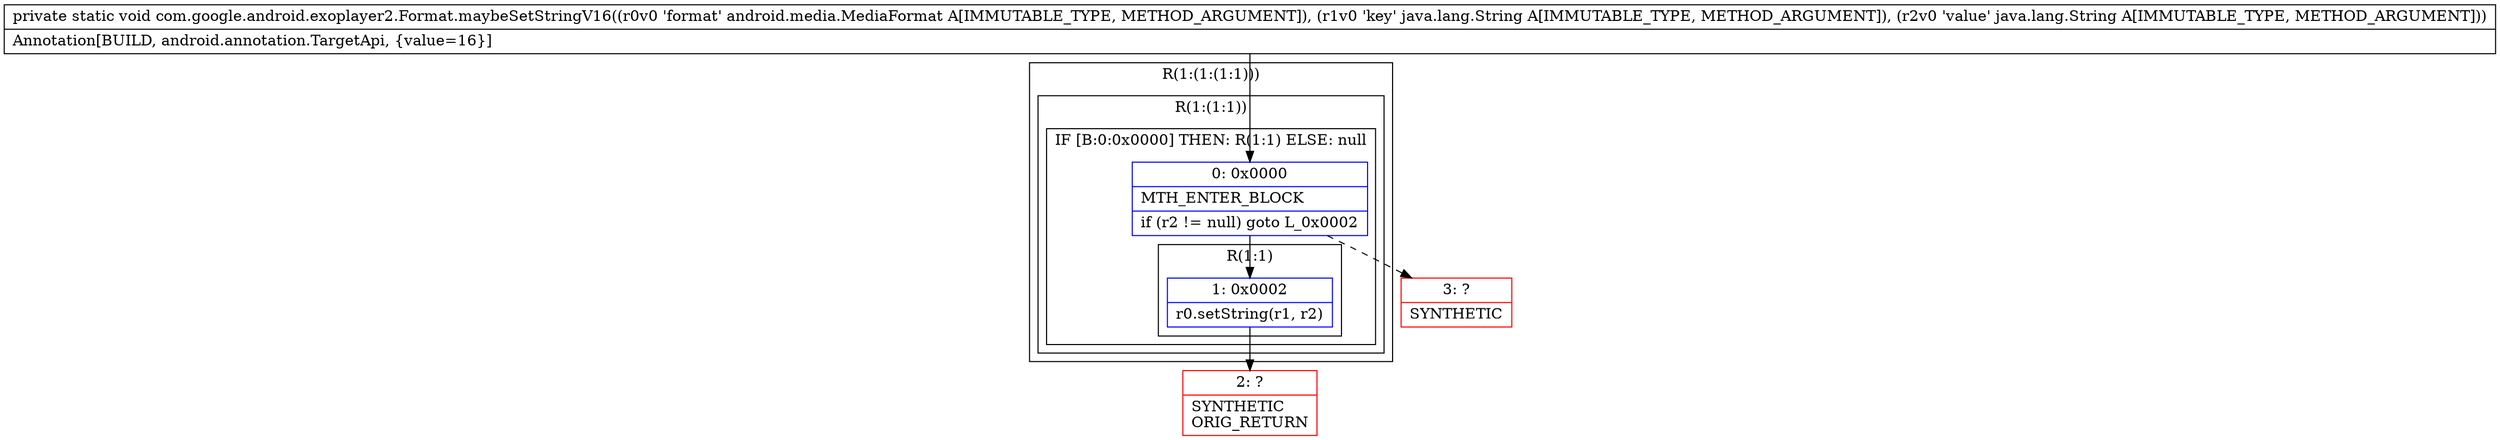 digraph "CFG forcom.google.android.exoplayer2.Format.maybeSetStringV16(Landroid\/media\/MediaFormat;Ljava\/lang\/String;Ljava\/lang\/String;)V" {
subgraph cluster_Region_366405984 {
label = "R(1:(1:(1:1)))";
node [shape=record,color=blue];
subgraph cluster_Region_1618161568 {
label = "R(1:(1:1))";
node [shape=record,color=blue];
subgraph cluster_IfRegion_1470654605 {
label = "IF [B:0:0x0000] THEN: R(1:1) ELSE: null";
node [shape=record,color=blue];
Node_0 [shape=record,label="{0\:\ 0x0000|MTH_ENTER_BLOCK\l|if (r2 != null) goto L_0x0002\l}"];
subgraph cluster_Region_1002592587 {
label = "R(1:1)";
node [shape=record,color=blue];
Node_1 [shape=record,label="{1\:\ 0x0002|r0.setString(r1, r2)\l}"];
}
}
}
}
Node_2 [shape=record,color=red,label="{2\:\ ?|SYNTHETIC\lORIG_RETURN\l}"];
Node_3 [shape=record,color=red,label="{3\:\ ?|SYNTHETIC\l}"];
MethodNode[shape=record,label="{private static void com.google.android.exoplayer2.Format.maybeSetStringV16((r0v0 'format' android.media.MediaFormat A[IMMUTABLE_TYPE, METHOD_ARGUMENT]), (r1v0 'key' java.lang.String A[IMMUTABLE_TYPE, METHOD_ARGUMENT]), (r2v0 'value' java.lang.String A[IMMUTABLE_TYPE, METHOD_ARGUMENT]))  | Annotation[BUILD, android.annotation.TargetApi, \{value=16\}]\l}"];
MethodNode -> Node_0;
Node_0 -> Node_1;
Node_0 -> Node_3[style=dashed];
Node_1 -> Node_2;
}


